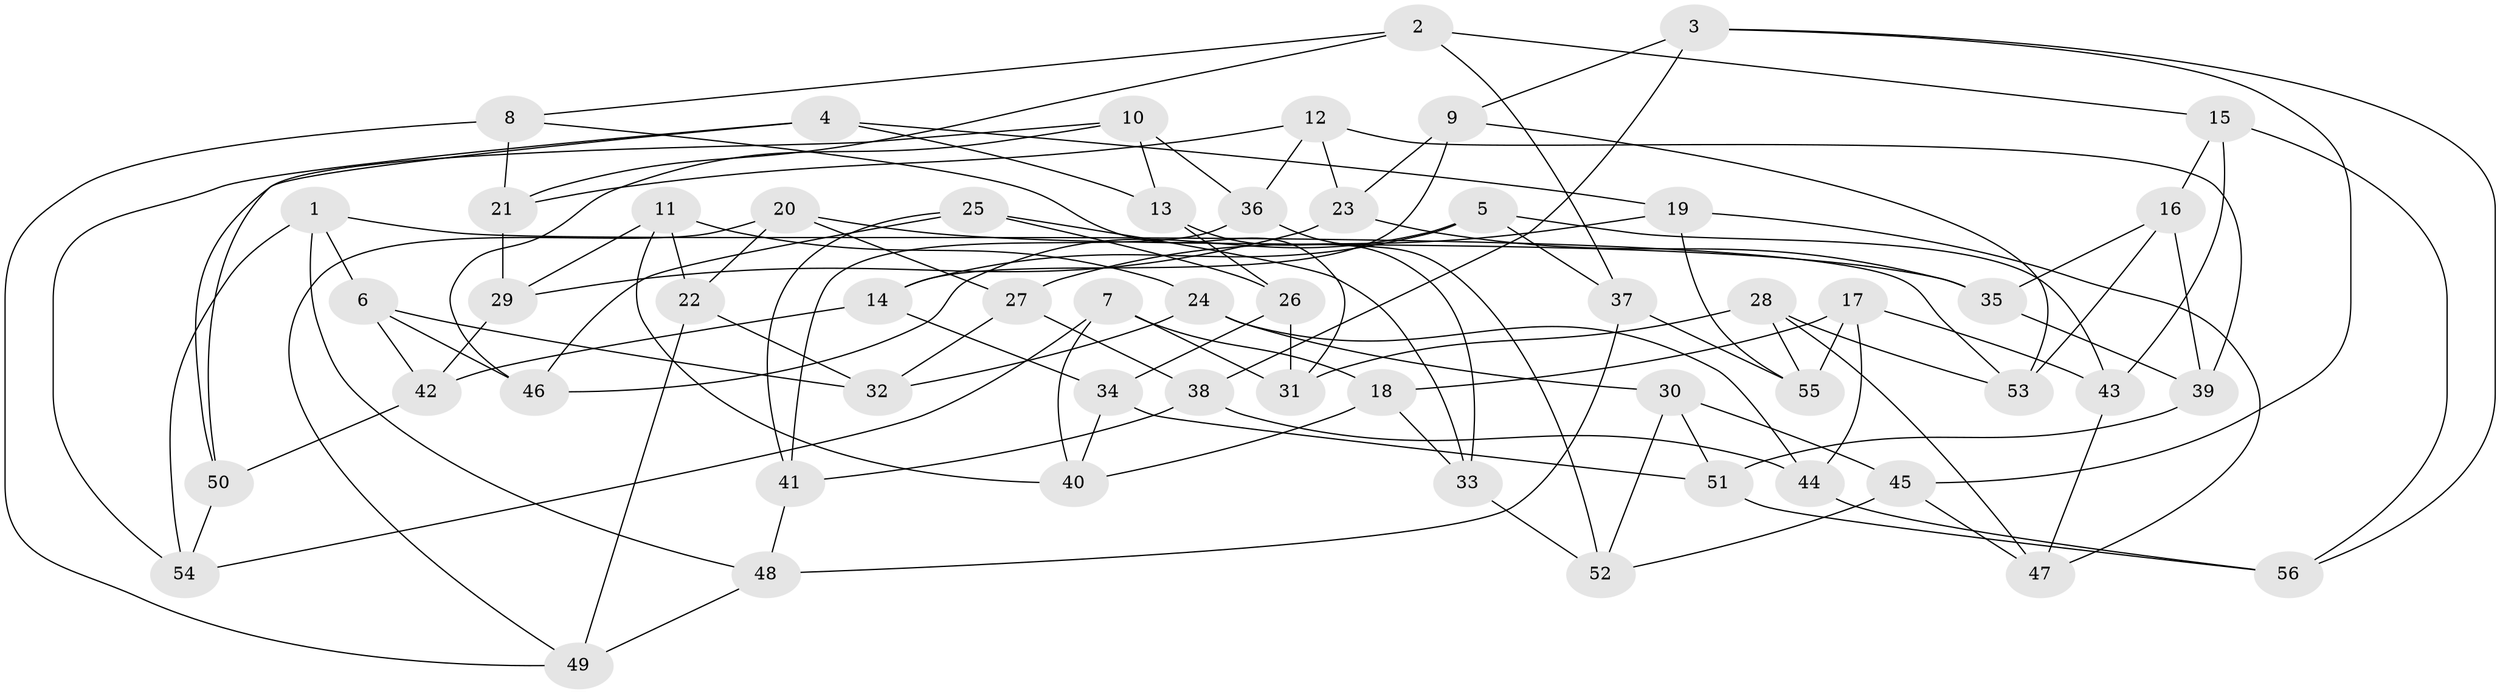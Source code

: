 // coarse degree distribution, {5: 0.17857142857142858, 3: 0.25, 4: 0.32142857142857145, 2: 0.03571428571428571, 8: 0.03571428571428571, 9: 0.03571428571428571, 6: 0.07142857142857142, 10: 0.03571428571428571, 7: 0.03571428571428571}
// Generated by graph-tools (version 1.1) at 2025/03/03/04/25 22:03:18]
// undirected, 56 vertices, 112 edges
graph export_dot {
graph [start="1"]
  node [color=gray90,style=filled];
  1;
  2;
  3;
  4;
  5;
  6;
  7;
  8;
  9;
  10;
  11;
  12;
  13;
  14;
  15;
  16;
  17;
  18;
  19;
  20;
  21;
  22;
  23;
  24;
  25;
  26;
  27;
  28;
  29;
  30;
  31;
  32;
  33;
  34;
  35;
  36;
  37;
  38;
  39;
  40;
  41;
  42;
  43;
  44;
  45;
  46;
  47;
  48;
  49;
  50;
  51;
  52;
  53;
  54;
  55;
  56;
  1 -- 54;
  1 -- 53;
  1 -- 48;
  1 -- 6;
  2 -- 15;
  2 -- 8;
  2 -- 37;
  2 -- 21;
  3 -- 45;
  3 -- 56;
  3 -- 38;
  3 -- 9;
  4 -- 54;
  4 -- 13;
  4 -- 19;
  4 -- 50;
  5 -- 46;
  5 -- 43;
  5 -- 37;
  5 -- 14;
  6 -- 32;
  6 -- 42;
  6 -- 46;
  7 -- 40;
  7 -- 31;
  7 -- 18;
  7 -- 54;
  8 -- 49;
  8 -- 21;
  8 -- 31;
  9 -- 14;
  9 -- 53;
  9 -- 23;
  10 -- 36;
  10 -- 46;
  10 -- 50;
  10 -- 13;
  11 -- 22;
  11 -- 29;
  11 -- 24;
  11 -- 40;
  12 -- 39;
  12 -- 36;
  12 -- 23;
  12 -- 21;
  13 -- 26;
  13 -- 33;
  14 -- 42;
  14 -- 34;
  15 -- 56;
  15 -- 43;
  15 -- 16;
  16 -- 39;
  16 -- 35;
  16 -- 53;
  17 -- 55;
  17 -- 44;
  17 -- 43;
  17 -- 18;
  18 -- 33;
  18 -- 40;
  19 -- 27;
  19 -- 55;
  19 -- 47;
  20 -- 22;
  20 -- 49;
  20 -- 27;
  20 -- 35;
  21 -- 29;
  22 -- 32;
  22 -- 49;
  23 -- 35;
  23 -- 29;
  24 -- 32;
  24 -- 30;
  24 -- 44;
  25 -- 46;
  25 -- 41;
  25 -- 26;
  25 -- 33;
  26 -- 34;
  26 -- 31;
  27 -- 38;
  27 -- 32;
  28 -- 55;
  28 -- 31;
  28 -- 53;
  28 -- 47;
  29 -- 42;
  30 -- 52;
  30 -- 51;
  30 -- 45;
  33 -- 52;
  34 -- 51;
  34 -- 40;
  35 -- 39;
  36 -- 41;
  36 -- 52;
  37 -- 48;
  37 -- 55;
  38 -- 44;
  38 -- 41;
  39 -- 51;
  41 -- 48;
  42 -- 50;
  43 -- 47;
  44 -- 56;
  45 -- 52;
  45 -- 47;
  48 -- 49;
  50 -- 54;
  51 -- 56;
}
